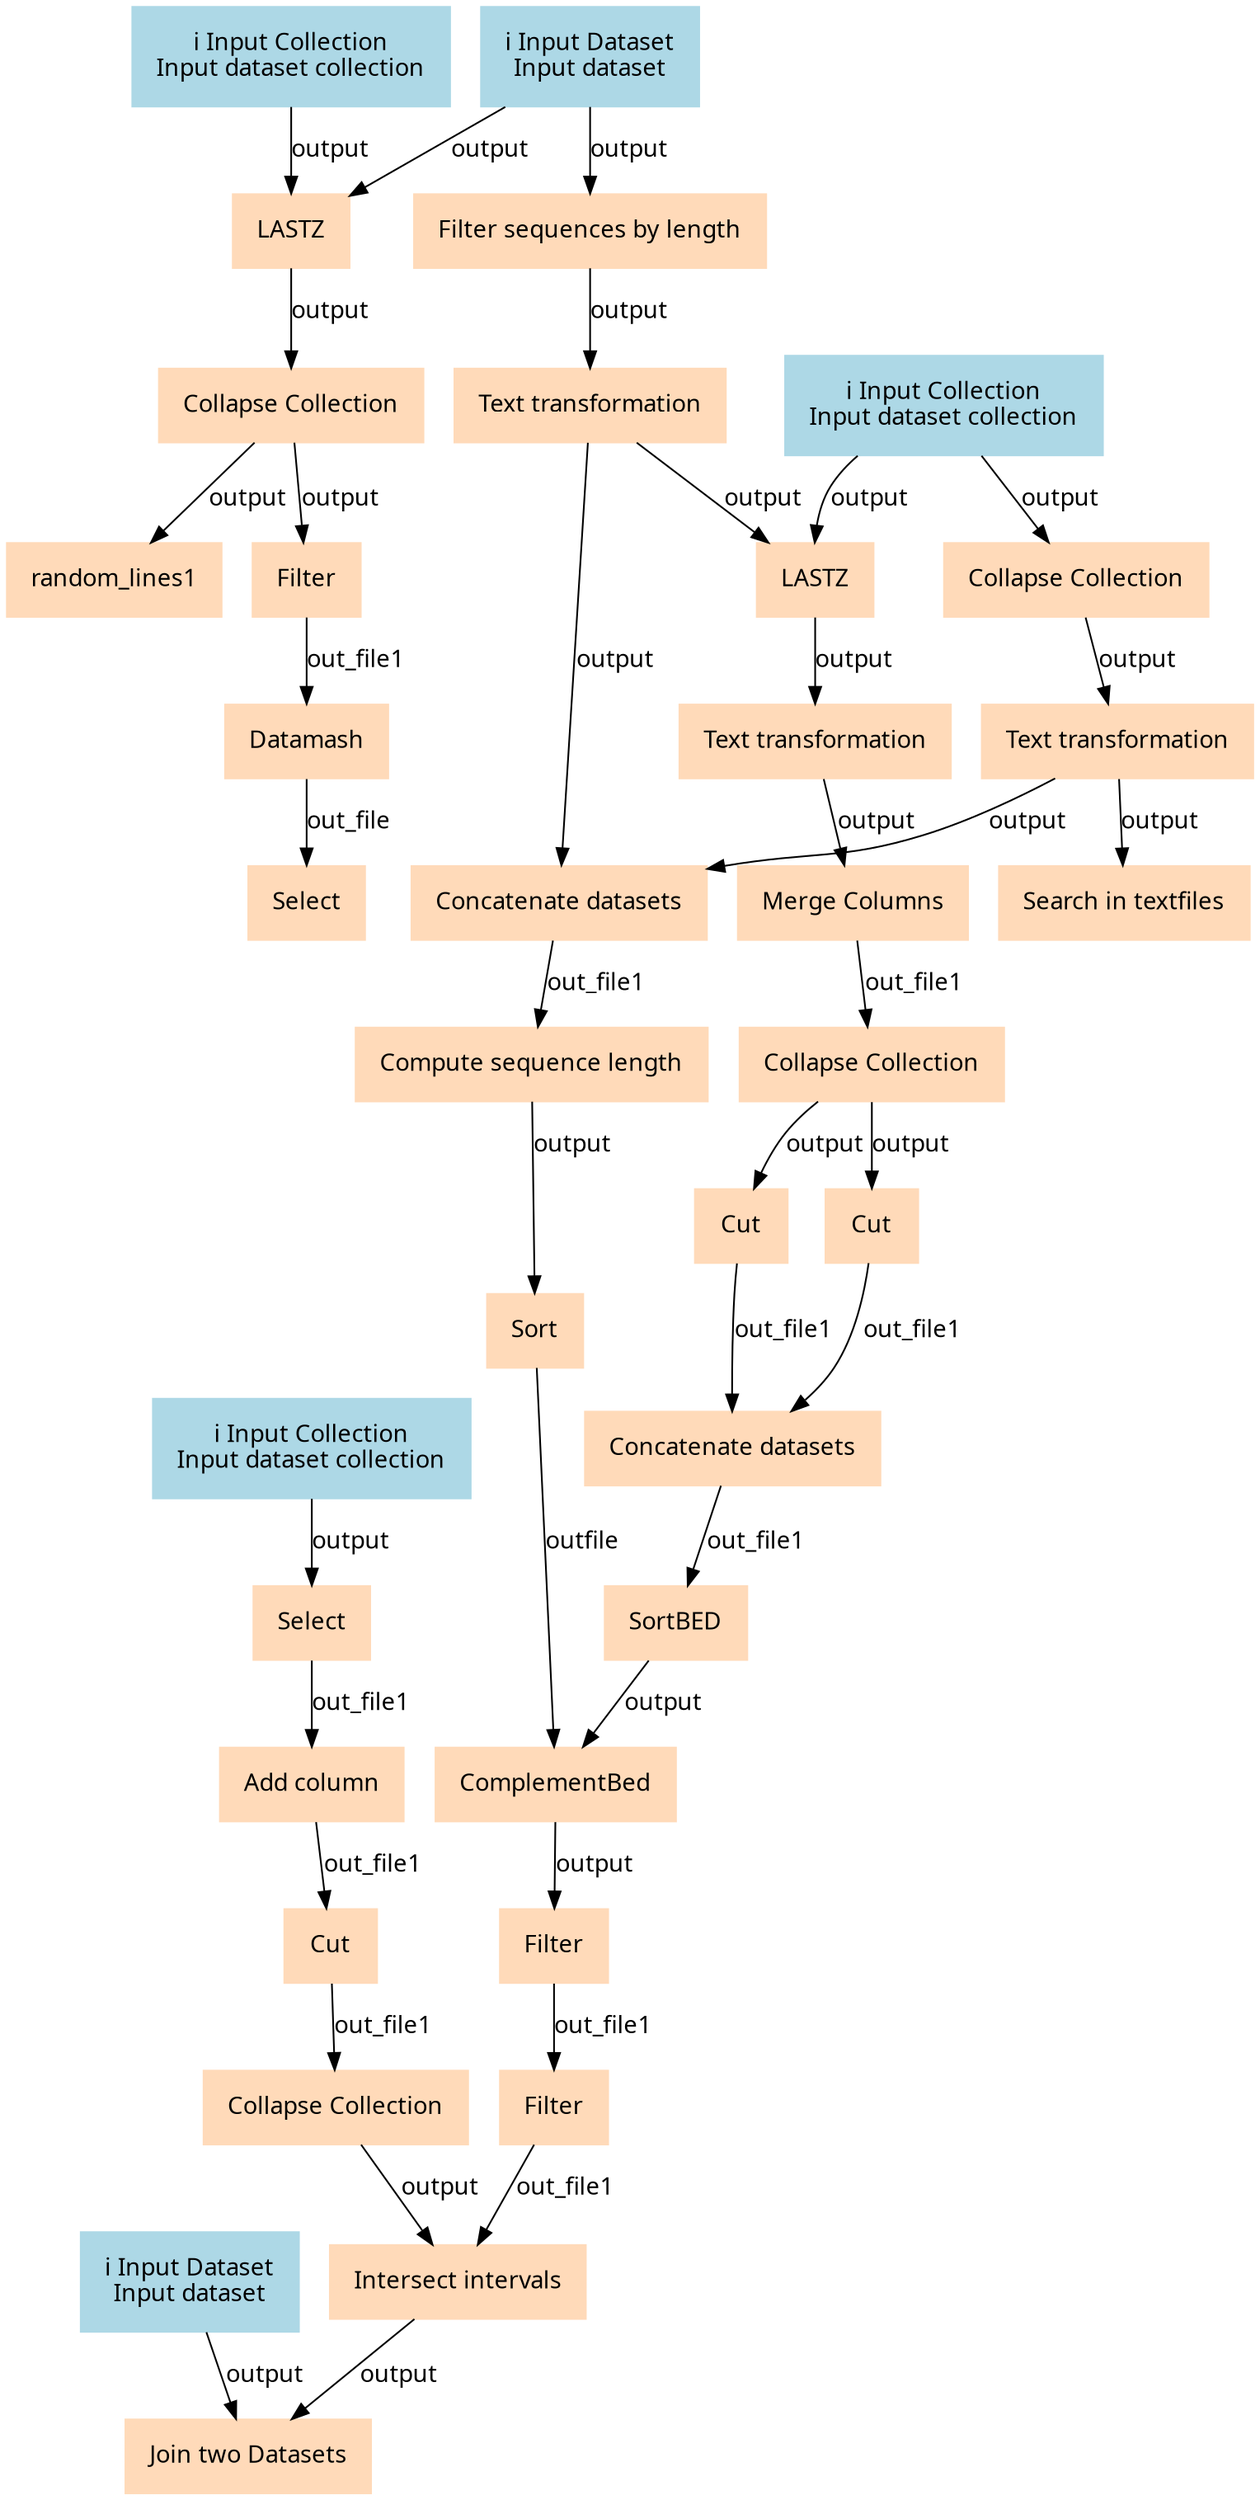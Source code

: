 digraph main {
  node [fontname="Atkinson Hyperlegible", shape=box, color=white,style=filled,color=peachpuff,margin="0.2,0.2"];
  edge [fontname="Atkinson Hyperlegible"];
  0[color=lightblue,label="ℹ️ Input Dataset\nInput dataset"]
  1[color=lightblue,label="ℹ️ Input Dataset\nInput dataset"]
  10[label="Collapse Collection"]
  6 -> 10 [label="output"]
  11[label="Text transformation"]
  7 -> 11 [label="output"]
  12[label="Add column"]
  8 -> 12 [label="out_file1"]
  13[label="LASTZ"]
  9 -> 13 [label="output"]
  3 -> 13 [label="output"]
  14[label="random_lines1"]
  10 -> 14 [label="output"]
  15[label="Filter"]
  10 -> 15 [label="output"]
  16[label="Search in textfiles"]
  11 -> 16 [label="output"]
  17[label="Concatenate datasets"]
  11 -> 17 [label="output"]
  9 -> 17 [label="output"]
  18[label="Cut"]
  12 -> 18 [label="out_file1"]
  19[label="Text transformation"]
  13 -> 19 [label="output"]
  2[color=lightblue,label="ℹ️ Input Collection\nInput dataset collection"]
  20[label="Datamash"]
  15 -> 20 [label="out_file1"]
  21[label="Compute sequence length"]
  17 -> 21 [label="out_file1"]
  22[label="Collapse Collection"]
  18 -> 22 [label="out_file1"]
  23[label="Merge Columns"]
  19 -> 23 [label="output"]
  24[label="Select"]
  20 -> 24 [label="out_file"]
  25[label="Sort"]
  21 -> 25 [label="output"]
  26[label="Collapse Collection"]
  23 -> 26 [label="out_file1"]
  27[label="Cut"]
  26 -> 27 [label="output"]
  28[label="Cut"]
  26 -> 28 [label="output"]
  29[label="Concatenate datasets"]
  27 -> 29 [label="out_file1"]
  28 -> 29 [label="out_file1"]
  3[color=lightblue,label="ℹ️ Input Collection\nInput dataset collection"]
  30[label="SortBED"]
  29 -> 30 [label="out_file1"]
  31[label="ComplementBed"]
  25 -> 31 [label="outfile"]
  30 -> 31 [label="output"]
  32[label="Filter"]
  31 -> 32 [label="output"]
  33[label="Filter"]
  32 -> 33 [label="out_file1"]
  34[label="Intersect intervals"]
  33 -> 34 [label="out_file1"]
  22 -> 34 [label="output"]
  35[label="Join two Datasets"]
  34 -> 35 [label="output"]
  1 -> 35 [label="output"]
  4[color=lightblue,label="ℹ️ Input Collection\nInput dataset collection"]
  5[label="Filter sequences by length"]
  0 -> 5 [label="output"]
  6[label="LASTZ"]
  2 -> 6 [label="output"]
  0 -> 6 [label="output"]
  7[label="Collapse Collection"]
  3 -> 7 [label="output"]
  8[label="Select"]
  4 -> 8 [label="output"]
  9[label="Text transformation"]
  5 -> 9 [label="output"]
}